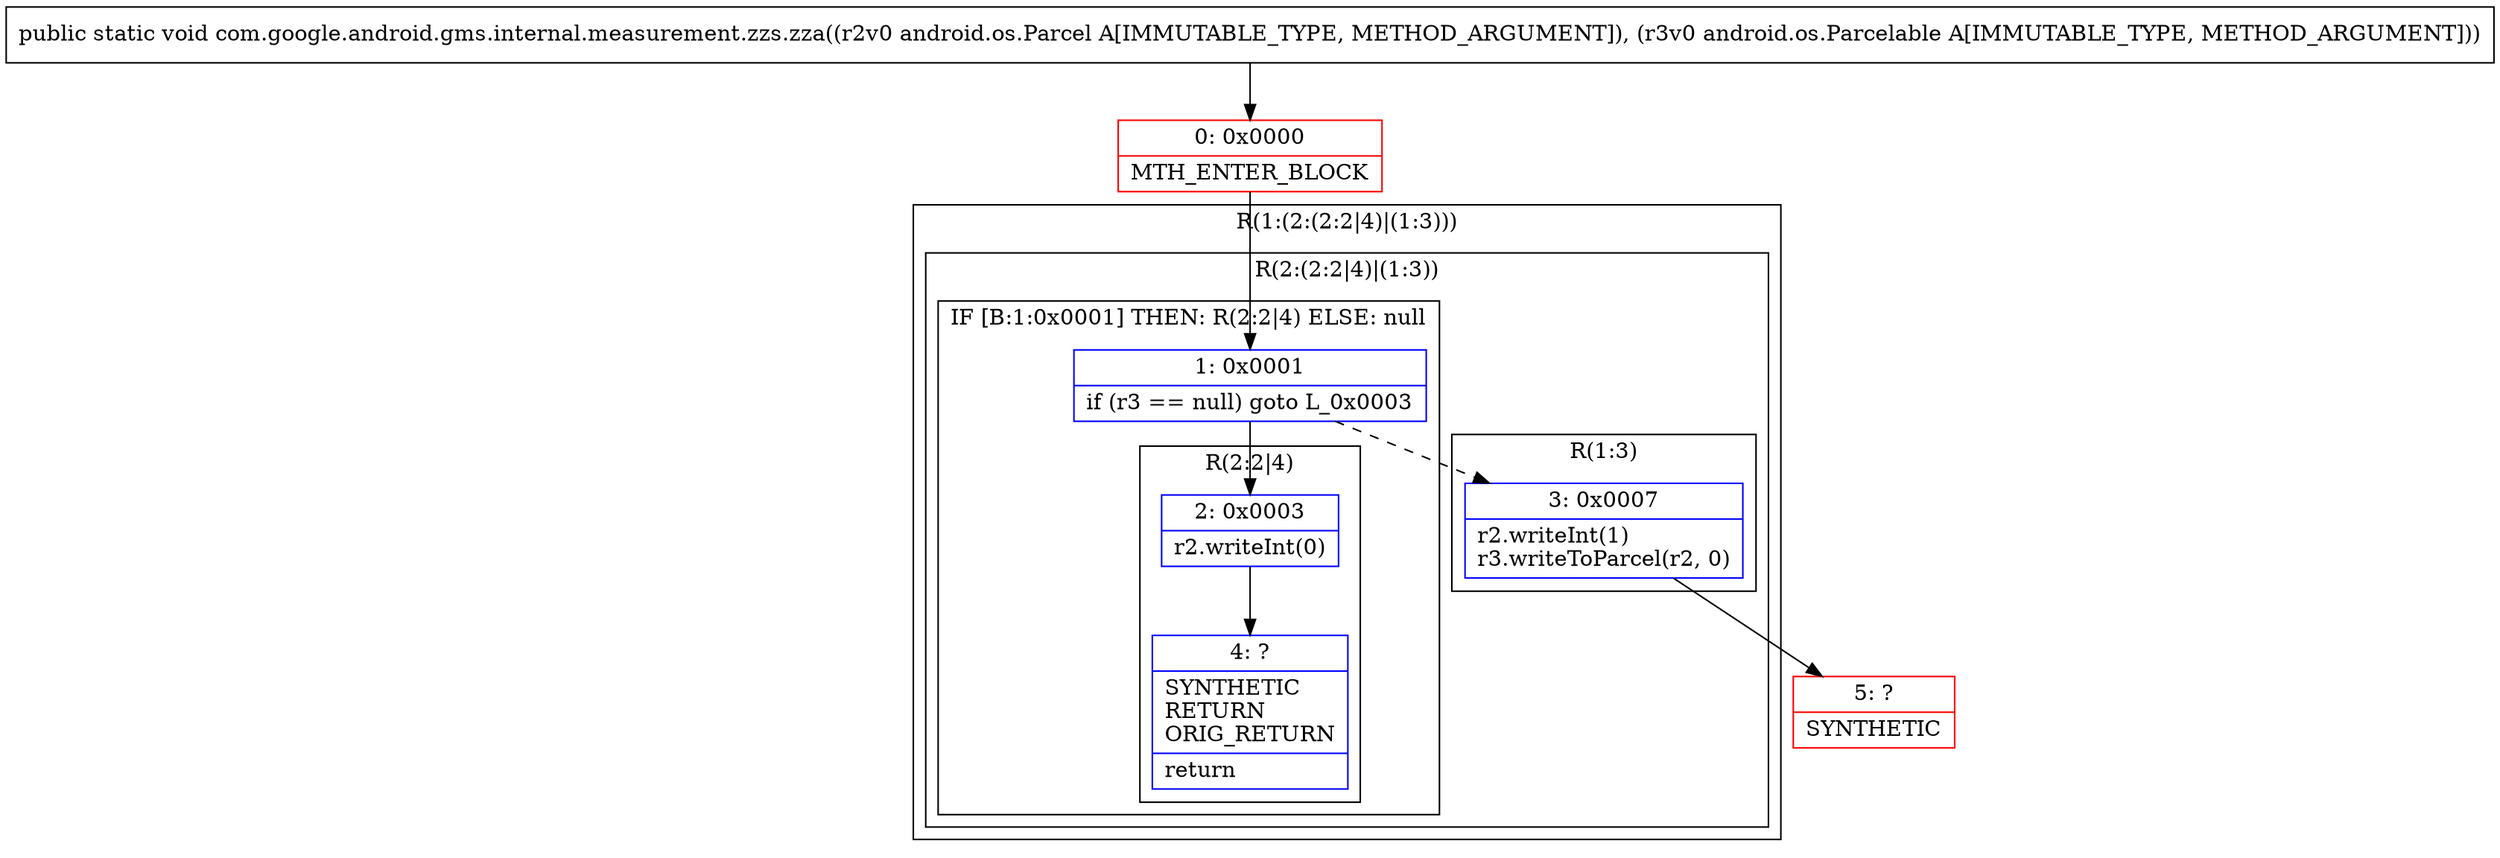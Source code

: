 digraph "CFG forcom.google.android.gms.internal.measurement.zzs.zza(Landroid\/os\/Parcel;Landroid\/os\/Parcelable;)V" {
subgraph cluster_Region_536143068 {
label = "R(1:(2:(2:2|4)|(1:3)))";
node [shape=record,color=blue];
subgraph cluster_Region_310434368 {
label = "R(2:(2:2|4)|(1:3))";
node [shape=record,color=blue];
subgraph cluster_IfRegion_1129624959 {
label = "IF [B:1:0x0001] THEN: R(2:2|4) ELSE: null";
node [shape=record,color=blue];
Node_1 [shape=record,label="{1\:\ 0x0001|if (r3 == null) goto L_0x0003\l}"];
subgraph cluster_Region_524949469 {
label = "R(2:2|4)";
node [shape=record,color=blue];
Node_2 [shape=record,label="{2\:\ 0x0003|r2.writeInt(0)\l}"];
Node_4 [shape=record,label="{4\:\ ?|SYNTHETIC\lRETURN\lORIG_RETURN\l|return\l}"];
}
}
subgraph cluster_Region_656462572 {
label = "R(1:3)";
node [shape=record,color=blue];
Node_3 [shape=record,label="{3\:\ 0x0007|r2.writeInt(1)\lr3.writeToParcel(r2, 0)\l}"];
}
}
}
Node_0 [shape=record,color=red,label="{0\:\ 0x0000|MTH_ENTER_BLOCK\l}"];
Node_5 [shape=record,color=red,label="{5\:\ ?|SYNTHETIC\l}"];
MethodNode[shape=record,label="{public static void com.google.android.gms.internal.measurement.zzs.zza((r2v0 android.os.Parcel A[IMMUTABLE_TYPE, METHOD_ARGUMENT]), (r3v0 android.os.Parcelable A[IMMUTABLE_TYPE, METHOD_ARGUMENT])) }"];
MethodNode -> Node_0;
Node_1 -> Node_2;
Node_1 -> Node_3[style=dashed];
Node_2 -> Node_4;
Node_3 -> Node_5;
Node_0 -> Node_1;
}

